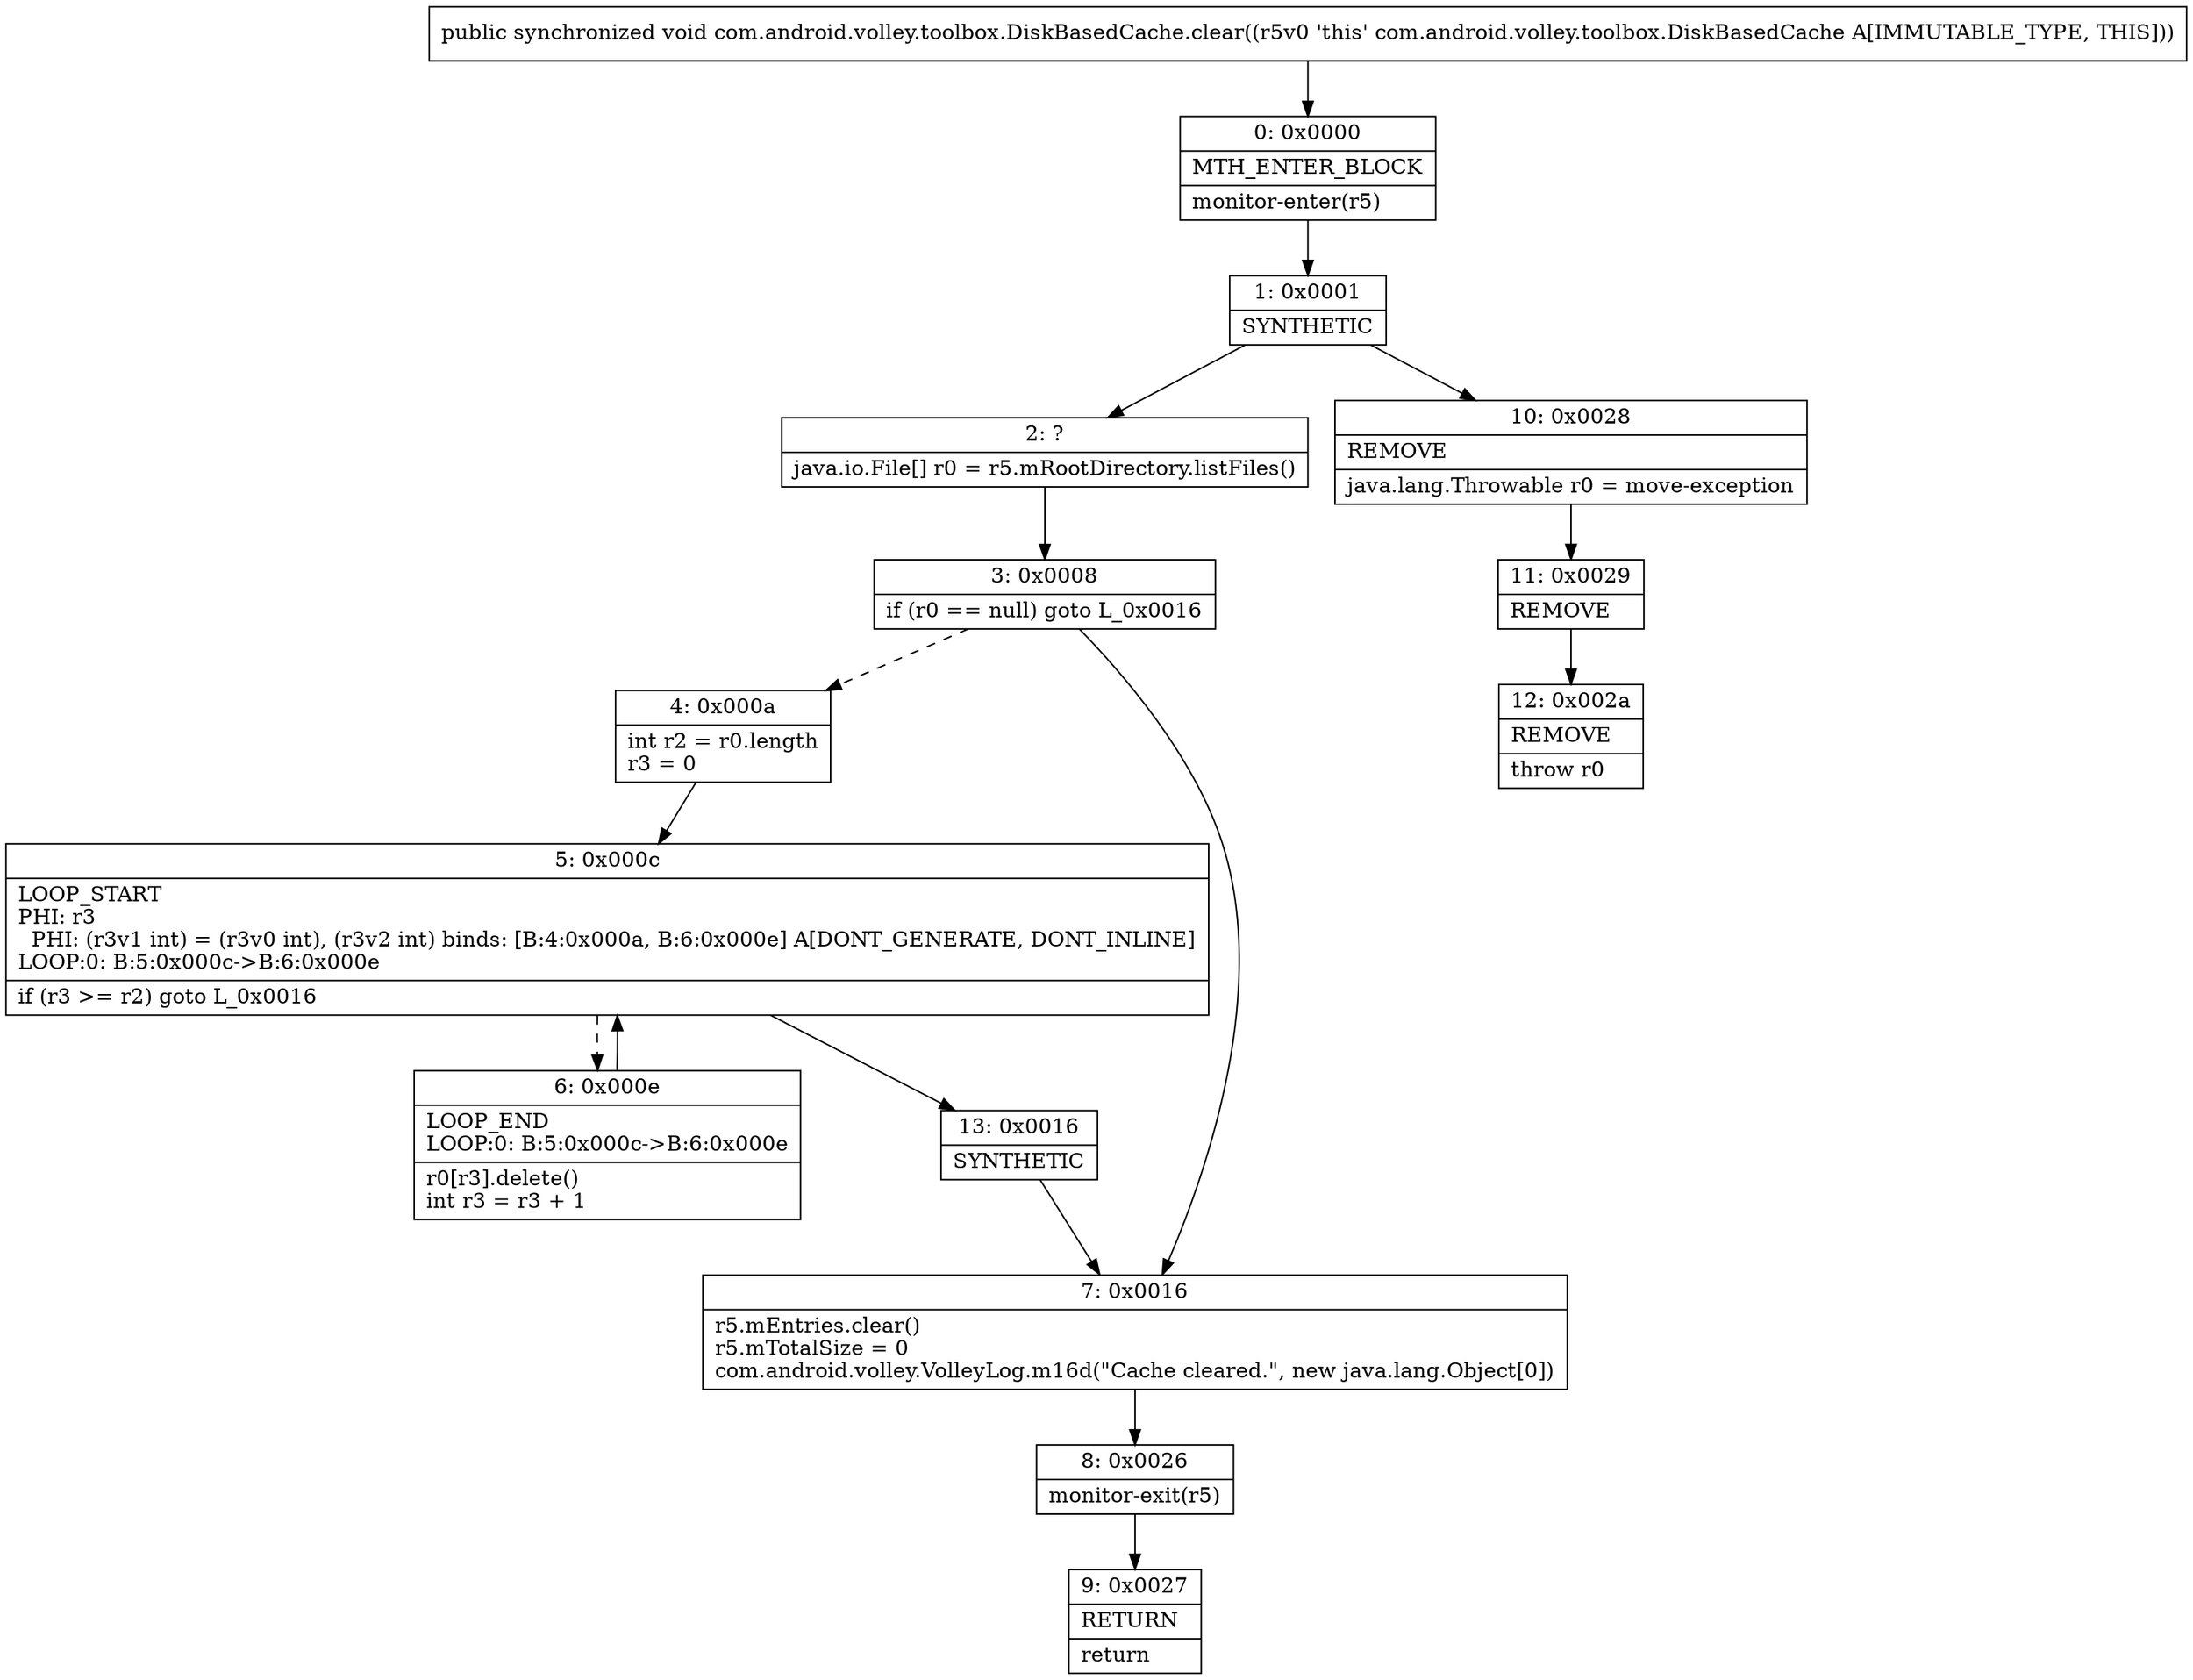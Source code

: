 digraph "CFG forcom.android.volley.toolbox.DiskBasedCache.clear()V" {
Node_0 [shape=record,label="{0\:\ 0x0000|MTH_ENTER_BLOCK\l|monitor\-enter(r5)\l}"];
Node_1 [shape=record,label="{1\:\ 0x0001|SYNTHETIC\l}"];
Node_2 [shape=record,label="{2\:\ ?|java.io.File[] r0 = r5.mRootDirectory.listFiles()\l}"];
Node_3 [shape=record,label="{3\:\ 0x0008|if (r0 == null) goto L_0x0016\l}"];
Node_4 [shape=record,label="{4\:\ 0x000a|int r2 = r0.length\lr3 = 0\l}"];
Node_5 [shape=record,label="{5\:\ 0x000c|LOOP_START\lPHI: r3 \l  PHI: (r3v1 int) = (r3v0 int), (r3v2 int) binds: [B:4:0x000a, B:6:0x000e] A[DONT_GENERATE, DONT_INLINE]\lLOOP:0: B:5:0x000c\-\>B:6:0x000e\l|if (r3 \>= r2) goto L_0x0016\l}"];
Node_6 [shape=record,label="{6\:\ 0x000e|LOOP_END\lLOOP:0: B:5:0x000c\-\>B:6:0x000e\l|r0[r3].delete()\lint r3 = r3 + 1\l}"];
Node_7 [shape=record,label="{7\:\ 0x0016|r5.mEntries.clear()\lr5.mTotalSize = 0\lcom.android.volley.VolleyLog.m16d(\"Cache cleared.\", new java.lang.Object[0])\l}"];
Node_8 [shape=record,label="{8\:\ 0x0026|monitor\-exit(r5)\l}"];
Node_9 [shape=record,label="{9\:\ 0x0027|RETURN\l|return\l}"];
Node_10 [shape=record,label="{10\:\ 0x0028|REMOVE\l|java.lang.Throwable r0 = move\-exception\l}"];
Node_11 [shape=record,label="{11\:\ 0x0029|REMOVE\l}"];
Node_12 [shape=record,label="{12\:\ 0x002a|REMOVE\l|throw r0\l}"];
Node_13 [shape=record,label="{13\:\ 0x0016|SYNTHETIC\l}"];
MethodNode[shape=record,label="{public synchronized void com.android.volley.toolbox.DiskBasedCache.clear((r5v0 'this' com.android.volley.toolbox.DiskBasedCache A[IMMUTABLE_TYPE, THIS])) }"];
MethodNode -> Node_0;
Node_0 -> Node_1;
Node_1 -> Node_2;
Node_1 -> Node_10;
Node_2 -> Node_3;
Node_3 -> Node_4[style=dashed];
Node_3 -> Node_7;
Node_4 -> Node_5;
Node_5 -> Node_6[style=dashed];
Node_5 -> Node_13;
Node_6 -> Node_5;
Node_7 -> Node_8;
Node_8 -> Node_9;
Node_10 -> Node_11;
Node_11 -> Node_12;
Node_13 -> Node_7;
}

